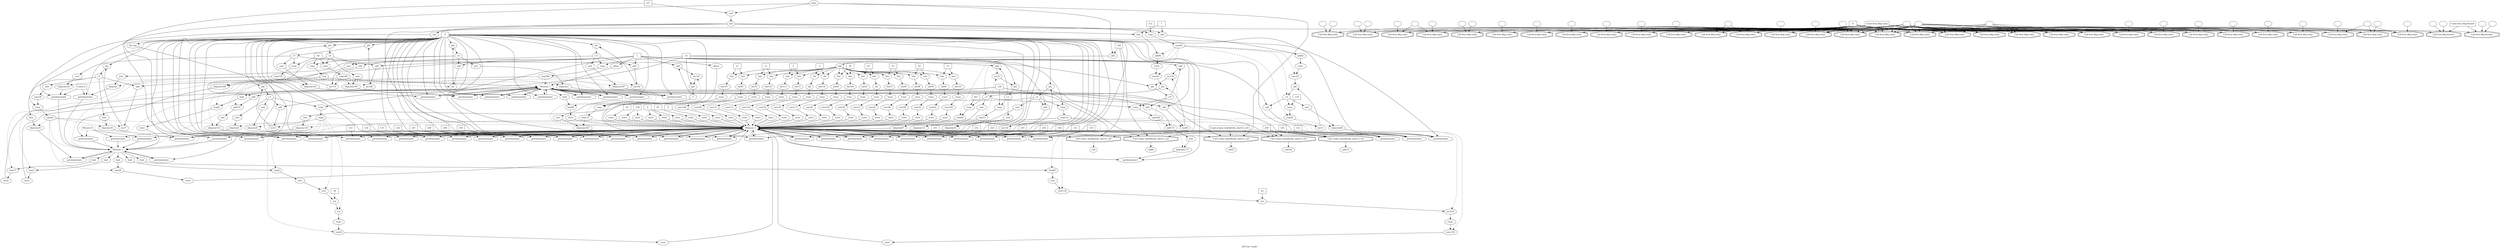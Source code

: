 digraph "DFG for 'Grafo'  "{
label="DFG for 'Grafo' ";
node_0[shape=ellipse,style=dashed,label="Memory 1"]
node_54[shape=octagon,style=solid,label="getelementptr"]
"node_0"->"node_54"
node_101[shape=octagon,style=solid,label="getelementptr"]
"node_0"->"node_101"
node_104[shape=doubleoctagon,style=solid,label="Call crypto_hashblocks_sha512_ref"]
"node_0"->"node_104"
node_106[shape=octagon,style=solid,label="getelementptr"]
"node_0"->"node_106"
node_108[shape=doubleoctagon,style=solid,label="Call crypto_hashblocks_sha512_ref"]
"node_0"->"node_108"
node_379[shape=octagon,style=solid,label="getelementptr"]
"node_0"->"node_379"
node_381[shape=octagon,style=solid,label="load"]
"node_0"->"node_381"
node_240[shape=octagon,style=solid,label="getelementptr"]
"node_0"->"node_240"
node_243[shape=doubleoctagon,style=solid,label="Call crypto_hashblocks_sha512_ref"]
"node_0"->"node_243"
node_326[shape=octagon,style=solid,label="getelementptr"]
"node_0"->"node_326"
node_329[shape=doubleoctagon,style=solid,label="Call crypto_hashblocks_sha512_ref"]
"node_0"->"node_329"
node_404[shape=octagon,style=solid,label="getelementptr"]
"node_0"->"node_404"
node_430[shape=octagon,style=solid,label="getelementptr"]
"node_0"->"node_430"
node_433[shape=doubleoctagon,style=solid,label="Call crypto_hashblocks_sha512_ref"]
"node_0"->"node_433"
node_443[shape=octagon,style=solid,label="getelementptr"]
"node_0"->"node_443"
node_445[shape=octagon,style=solid,label="load"]
"node_0"->"node_445"
node_109[shape=octagon,style=solid,label="getelementptr"]
node_47[shape=ellipse,style=dashed,label="Memory 3"]
"node_109"->"node_47"
node_88[shape=octagon,style=solid,label="phi"]
node_87[shape=ellipse,style=solid,label="i.2"]
"node_88"->"node_87"
node_89[shape=ellipse,style=solid,label="inc21"]
"node_89"->"node_88"
node_90[shape=octagon,style=solid,label="add"]
"node_90"->"node_89"
node_4[shape=octagon,style=solid,label="alloca"]
node_3[shape=ellipse,style=dashed,label="Memory 2"]
"node_4"->"node_3"
node_5[shape=doubleoctagon,style=solid,label="Call llvm.dbg.value"]
node_6[shape=ellipse,style=solid,label=""]
"node_6"->"node_5"
node_7[shape=box,style=solid,label="0"]
"node_7"->"node_5"
node_11[shape=doubleoctagon,style=solid,label="Call llvm.dbg.value"]
"node_7"->"node_11"
node_14[shape=doubleoctagon,style=solid,label="Call llvm.dbg.value"]
"node_7"->"node_14"
node_17[shape=doubleoctagon,style=solid,label="Call llvm.dbg.value"]
"node_7"->"node_17"
node_31[shape=doubleoctagon,style=solid,label="Call llvm.dbg.value"]
"node_7"->"node_31"
node_34[shape=doubleoctagon,style=solid,label="Call llvm.dbg.value"]
"node_7"->"node_34"
node_56[shape=doubleoctagon,style=solid,label="Call llvm.dbg.value"]
"node_7"->"node_56"
node_58[shape=doubleoctagon,style=solid,label="Call llvm.dbg.value"]
"node_7"->"node_58"
node_83[shape=doubleoctagon,style=solid,label="Call llvm.dbg.value"]
"node_7"->"node_83"
node_85[shape=doubleoctagon,style=solid,label="Call llvm.dbg.value"]
"node_7"->"node_85"
node_99[shape=doubleoctagon,style=solid,label="Call llvm.dbg.value"]
"node_7"->"node_99"
node_110[shape=doubleoctagon,style=solid,label="Call llvm.dbg.value"]
"node_7"->"node_110"
node_115[shape=doubleoctagon,style=solid,label="Call llvm.dbg.value"]
"node_7"->"node_115"
node_118[shape=octagon,style=solid,label="sub"]
"node_7"->"node_118"
node_120[shape=doubleoctagon,style=solid,label="Call llvm.dbg.value"]
"node_7"->"node_120"
node_122[shape=doubleoctagon,style=solid,label="Call llvm.dbg.value"]
"node_7"->"node_122"
node_140[shape=doubleoctagon,style=solid,label="Call llvm.dbg.value"]
"node_7"->"node_140"
node_153[shape=doubleoctagon,style=solid,label="Call llvm.dbg.value"]
"node_7"->"node_153"
node_167[shape=doubleoctagon,style=solid,label="Call llvm.dbg.value"]
"node_7"->"node_167"
node_248[shape=doubleoctagon,style=solid,label="Call llvm.dbg.value"]
"node_7"->"node_248"
node_261[shape=doubleoctagon,style=solid,label="Call llvm.dbg.value"]
"node_7"->"node_261"
node_331[shape=doubleoctagon,style=solid,label="Call llvm.dbg.value"]
"node_7"->"node_331"
node_354[shape=doubleoctagon,style=solid,label="Call llvm.dbg.value"]
"node_7"->"node_354"
node_356[shape=doubleoctagon,style=solid,label="Call llvm.dbg.value"]
"node_7"->"node_356"
node_368[shape=doubleoctagon,style=solid,label="Call llvm.dbg.value"]
"node_7"->"node_368"
node_370[shape=doubleoctagon,style=solid,label="Call llvm.dbg.value"]
"node_7"->"node_370"
node_388[shape=doubleoctagon,style=solid,label="Call llvm.dbg.value"]
"node_7"->"node_388"
node_390[shape=doubleoctagon,style=solid,label="Call llvm.dbg.value"]
"node_7"->"node_390"
node_406[shape=doubleoctagon,style=solid,label="Call llvm.dbg.value"]
"node_7"->"node_406"
node_408[shape=doubleoctagon,style=solid,label="Call llvm.dbg.value"]
"node_7"->"node_408"
node_422[shape=doubleoctagon,style=solid,label="Call llvm.dbg.value"]
"node_7"->"node_422"
node_434[shape=doubleoctagon,style=solid,label="Call llvm.dbg.value"]
"node_7"->"node_434"
node_450[shape=doubleoctagon,style=solid,label="Call llvm.dbg.value"]
"node_7"->"node_450"
node_8[shape=ellipse,style=solid,label=""]
"node_8"->"node_5"
node_9[shape=ellipse,style=solid,label=""]
"node_9"->"node_5"
"node_9"->"node_11"
"node_9"->"node_14"
"node_9"->"node_17"
node_20[shape=doubleoctagon,style=solid,label="Call llvm.dbg.declare"]
"node_9"->"node_20"
node_24[shape=doubleoctagon,style=solid,label="Call llvm.dbg.declare"]
"node_9"->"node_24"
"node_9"->"node_31"
"node_9"->"node_34"
"node_9"->"node_56"
"node_9"->"node_58"
"node_9"->"node_83"
"node_9"->"node_85"
"node_9"->"node_99"
"node_9"->"node_110"
"node_9"->"node_115"
"node_9"->"node_120"
"node_9"->"node_122"
"node_9"->"node_140"
"node_9"->"node_153"
"node_9"->"node_167"
"node_9"->"node_248"
"node_9"->"node_261"
"node_9"->"node_331"
"node_9"->"node_354"
"node_9"->"node_356"
"node_9"->"node_368"
"node_9"->"node_370"
"node_9"->"node_388"
"node_9"->"node_390"
"node_9"->"node_406"
"node_9"->"node_408"
"node_9"->"node_422"
"node_9"->"node_434"
"node_9"->"node_450"
node_10[shape=box,style=solid,label="Const:llvm.dbg.value"]
"node_10"->"node_5"
"node_10"->"node_11"
"node_10"->"node_14"
"node_10"->"node_17"
"node_10"->"node_31"
"node_10"->"node_34"
"node_10"->"node_56"
"node_10"->"node_58"
"node_10"->"node_83"
"node_10"->"node_85"
"node_10"->"node_99"
"node_10"->"node_110"
"node_10"->"node_115"
"node_10"->"node_120"
"node_10"->"node_122"
"node_10"->"node_140"
"node_10"->"node_153"
"node_10"->"node_167"
"node_10"->"node_248"
"node_10"->"node_261"
"node_10"->"node_331"
"node_10"->"node_354"
"node_10"->"node_356"
"node_10"->"node_368"
"node_10"->"node_370"
"node_10"->"node_388"
"node_10"->"node_390"
"node_10"->"node_406"
"node_10"->"node_408"
"node_10"->"node_422"
"node_10"->"node_434"
"node_10"->"node_450"
node_12[shape=ellipse,style=solid,label=""]
"node_12"->"node_11"
node_13[shape=ellipse,style=solid,label=""]
"node_13"->"node_11"
"node_13"->"node_110"
"node_13"->"node_120"
node_15[shape=ellipse,style=solid,label=""]
"node_15"->"node_14"
node_16[shape=ellipse,style=solid,label=""]
"node_16"->"node_14"
"node_16"->"node_115"
node_18[shape=ellipse,style=solid,label=""]
"node_18"->"node_17"
node_19[shape=ellipse,style=solid,label=""]
"node_19"->"node_17"
node_21[shape=ellipse,style=solid,label=""]
"node_21"->"node_20"
node_22[shape=ellipse,style=solid,label=""]
"node_22"->"node_20"
node_23[shape=box,style=solid,label="Const:llvm.dbg.declare"]
"node_23"->"node_20"
"node_23"->"node_24"
node_25[shape=ellipse,style=solid,label=""]
"node_25"->"node_24"
node_26[shape=ellipse,style=solid,label=""]
"node_26"->"node_24"
node_27[shape=ellipse,style=solid,label="add"]
node_202[shape=octagon,style=solid,label="lshr"]
"node_27"->"node_202"
node_170[shape=octagon,style=solid,label="lshr"]
"node_27"->"node_170"
node_178[shape=octagon,style=solid,label="lshr"]
"node_27"->"node_178"
node_186[shape=octagon,style=solid,label="lshr"]
"node_27"->"node_186"
node_194[shape=octagon,style=solid,label="lshr"]
"node_27"->"node_194"
node_210[shape=octagon,style=solid,label="lshr"]
"node_27"->"node_210"
node_218[shape=octagon,style=solid,label="lshr"]
"node_27"->"node_218"
node_226[shape=octagon,style=solid,label="lshr"]
"node_27"->"node_226"
node_234[shape=octagon,style=solid,label="shl"]
"node_27"->"node_234"
node_264[shape=octagon,style=solid,label="lshr"]
"node_27"->"node_264"
node_271[shape=octagon,style=solid,label="lshr"]
"node_27"->"node_271"
node_278[shape=octagon,style=solid,label="lshr"]
"node_27"->"node_278"
node_285[shape=octagon,style=solid,label="lshr"]
"node_27"->"node_285"
node_292[shape=octagon,style=solid,label="lshr"]
"node_27"->"node_292"
node_299[shape=octagon,style=solid,label="lshr"]
"node_27"->"node_299"
node_306[shape=octagon,style=solid,label="lshr"]
"node_27"->"node_306"
node_313[shape=octagon,style=solid,label="lshr"]
"node_27"->"node_313"
node_320[shape=octagon,style=solid,label="shl"]
"node_27"->"node_320"
node_28[shape=octagon,style=solid,label="add"]
"node_28"->"node_27"
node_29[shape=box,style=solid,label="128"]
"node_29"->"node_28"
"node_29"->"node_104"
"node_29"->"node_243"
node_30[shape=ellipse,style=solid,label="inlen"]
"node_30"->"node_109"
"node_30"->"node_28"
"node_30"->"node_108"
node_113[shape=octagon,style=solid,label="and"]
"node_30"->"node_113"
node_32[shape=ellipse,style=solid,label=""]
"node_32"->"node_31"
node_33[shape=ellipse,style=solid,label=""]
"node_33"->"node_31"
node_35[shape=ellipse,style=solid,label=""]
"node_35"->"node_34"
"node_35"->"node_58"
"node_35"->"node_122"
"node_35"->"node_331"
"node_35"->"node_370"
"node_35"->"node_390"
"node_35"->"node_434"
node_36[shape=ellipse,style=solid,label=""]
"node_36"->"node_34"
"node_36"->"node_56"
"node_36"->"node_58"
"node_36"->"node_83"
"node_36"->"node_85"
"node_36"->"node_99"
"node_36"->"node_122"
"node_36"->"node_140"
"node_36"->"node_153"
"node_36"->"node_167"
"node_36"->"node_248"
"node_36"->"node_261"
"node_36"->"node_331"
"node_36"->"node_354"
"node_36"->"node_356"
"node_36"->"node_368"
"node_36"->"node_370"
"node_36"->"node_388"
"node_36"->"node_390"
"node_36"->"node_406"
"node_36"->"node_408"
"node_36"->"node_422"
"node_36"->"node_434"
"node_36"->"node_450"
node_37[shape=ellipse,style=solid,label="i.0"]
node_41[shape=octagon,style=solid,label="add"]
"node_37"->"node_41"
node_43[shape=octagon,style=solid,label="icmp"]
"node_37"->"node_43"
node_46[shape=octagon,style=solid,label="sext"]
"node_37"->"node_46"
node_53[shape=octagon,style=solid,label="sext"]
"node_37"->"node_53"
node_38[shape=octagon,style=solid,label="phi"]
"node_38"->"node_37"
node_39[shape=box,style=solid,label="0"]
"node_39"->"node_38"
node_48[shape=octagon,style=solid,label="getelementptr"]
"node_39"->"node_48"
"node_39"->"node_54"
node_60[shape=octagon,style=solid,label="phi"]
"node_39"->"node_60"
node_81[shape=octagon,style=solid,label="getelementptr"]
"node_39"->"node_81"
node_190[shape=octagon,style=solid,label="getelementptr"]
"node_39"->"node_190"
node_96[shape=octagon,style=solid,label="getelementptr"]
"node_39"->"node_96"
"node_39"->"node_101"
node_102[shape=octagon,style=solid,label="getelementptr"]
"node_39"->"node_102"
"node_39"->"node_106"
node_124[shape=octagon,style=solid,label="phi"]
"node_39"->"node_124"
node_138[shape=octagon,style=solid,label="getelementptr"]
"node_39"->"node_138"
node_142[shape=octagon,style=solid,label="getelementptr"]
"node_39"->"node_142"
node_164[shape=octagon,style=solid,label="getelementptr"]
"node_39"->"node_164"
node_174[shape=octagon,style=solid,label="getelementptr"]
"node_39"->"node_174"
node_182[shape=octagon,style=solid,label="getelementptr"]
"node_39"->"node_182"
node_198[shape=octagon,style=solid,label="getelementptr"]
"node_39"->"node_198"
"node_39"->"node_379"
node_206[shape=octagon,style=solid,label="getelementptr"]
"node_39"->"node_206"
node_214[shape=octagon,style=solid,label="getelementptr"]
"node_39"->"node_214"
node_222[shape=octagon,style=solid,label="getelementptr"]
"node_39"->"node_222"
node_230[shape=octagon,style=solid,label="getelementptr"]
"node_39"->"node_230"
node_238[shape=octagon,style=solid,label="getelementptr"]
"node_39"->"node_238"
"node_39"->"node_240"
node_241[shape=octagon,style=solid,label="getelementptr"]
"node_39"->"node_241"
node_259[shape=octagon,style=solid,label="getelementptr"]
"node_39"->"node_259"
node_267[shape=octagon,style=solid,label="getelementptr"]
"node_39"->"node_267"
node_274[shape=octagon,style=solid,label="getelementptr"]
"node_39"->"node_274"
node_281[shape=octagon,style=solid,label="getelementptr"]
"node_39"->"node_281"
node_288[shape=octagon,style=solid,label="getelementptr"]
"node_39"->"node_288"
node_295[shape=octagon,style=solid,label="getelementptr"]
"node_39"->"node_295"
node_302[shape=octagon,style=solid,label="getelementptr"]
"node_39"->"node_302"
node_309[shape=octagon,style=solid,label="getelementptr"]
"node_39"->"node_309"
node_316[shape=octagon,style=solid,label="getelementptr"]
"node_39"->"node_316"
node_323[shape=octagon,style=solid,label="getelementptr"]
"node_39"->"node_323"
"node_39"->"node_326"
node_327[shape=octagon,style=solid,label="getelementptr"]
"node_39"->"node_327"
node_333[shape=octagon,style=solid,label="phi"]
"node_39"->"node_333"
node_352[shape=octagon,style=solid,label="getelementptr"]
"node_39"->"node_352"
node_365[shape=octagon,style=solid,label="getelementptr"]
"node_39"->"node_365"
node_372[shape=octagon,style=solid,label="phi"]
"node_39"->"node_372"
node_386[shape=octagon,style=solid,label="getelementptr"]
"node_39"->"node_386"
node_392[shape=octagon,style=solid,label="phi"]
"node_39"->"node_392"
node_399[shape=octagon,style=solid,label="getelementptr"]
"node_39"->"node_399"
"node_39"->"node_404"
node_420[shape=octagon,style=solid,label="getelementptr"]
"node_39"->"node_420"
node_424[shape=octagon,style=solid,label="getelementptr"]
"node_39"->"node_424"
node_427[shape=octagon,style=solid,label="getelementptr"]
"node_39"->"node_427"
"node_39"->"node_430"
node_431[shape=octagon,style=solid,label="getelementptr"]
"node_39"->"node_431"
node_436[shape=octagon,style=solid,label="phi"]
"node_39"->"node_436"
"node_39"->"node_443"
node_40[shape=ellipse,style=solid,label="inc"]
"node_40"->"node_38"
"node_41"->"node_40"
node_42[shape=ellipse,style=solid,label="cmp"]
"node_42"->"node_0" [style=dashed]
"node_42"->"node_40" [style=dashed]
node_45[shape=ellipse,style=solid,label="idxprom"]
"node_42"->"node_45" [style=dashed]
"node_42"->"node_47" [style=dashed]
node_50[shape=ellipse,style=solid,label="tmp3"]
"node_42"->"node_50" [style=dashed]
node_52[shape=ellipse,style=solid,label="idxprom1"]
"node_42"->"node_52" [style=dashed]
"node_43"->"node_42"
node_44[shape=box,style=solid,label="64"]
"node_44"->"node_43"
node_411[shape=octagon,style=solid,label="phi"]
"node_44"->"node_411"
node_376[shape=octagon,style=solid,label="icmp"]
"node_44"->"node_376"
node_396[shape=octagon,style=solid,label="icmp"]
"node_44"->"node_396"
"node_45"->"node_48"
"node_46"->"node_45"
node_51[shape=octagon,style=solid,label="load"]
"node_47"->"node_51"
node_71[shape=octagon,style=solid,label="load"]
"node_47"->"node_71"
node_119[shape=octagon,style=solid,label="getelementptr"]
"node_47"->"node_119"
node_133[shape=octagon,style=solid,label="getelementptr"]
"node_47"->"node_133"
node_135[shape=octagon,style=solid,label="load"]
"node_47"->"node_135"
node_342[shape=octagon,style=solid,label="load"]
"node_47"->"node_342"
node_401[shape=octagon,style=solid,label="load"]
"node_47"->"node_401"
"node_48"->"node_47"
node_49[shape=box,style=solid,label="Const:iv"]
"node_49"->"node_48"
"node_49"->"node_399"
node_55[shape=octagon,style=solid,label="store"]
"node_50"->"node_55"
"node_51"->"node_50"
"node_52"->"node_54"
"node_53"->"node_52"
"node_54"->"node_0"
"node_55"->"node_0"
node_57[shape=ellipse,style=solid,label=""]
"node_57"->"node_56"
node_59[shape=ellipse,style=solid,label="i.1"]
node_62[shape=octagon,style=solid,label="add"]
"node_59"->"node_62"
node_64[shape=octagon,style=solid,label="icmp"]
"node_59"->"node_64"
node_67[shape=octagon,style=solid,label="sext"]
"node_59"->"node_67"
node_80[shape=octagon,style=solid,label="sext"]
"node_59"->"node_80"
"node_60"->"node_59"
node_61[shape=ellipse,style=solid,label="inc12"]
"node_61"->"node_60"
"node_62"->"node_61"
node_63[shape=ellipse,style=solid,label="cmp4"]
"node_63"->"node_47" [style=dashed]
"node_63"->"node_61" [style=dashed]
node_66[shape=ellipse,style=solid,label="idxprom6"]
"node_63"->"node_66" [style=dashed]
node_70[shape=ellipse,style=solid,label="tmp9"]
"node_63"->"node_70" [style=dashed]
node_72[shape=ellipse,style=solid,label="conv"]
"node_63"->"node_72" [style=dashed]
node_74[shape=ellipse,style=solid,label="xor"]
"node_63"->"node_74" [style=dashed]
node_77[shape=ellipse,style=solid,label="conv8"]
"node_63"->"node_77" [style=dashed]
node_79[shape=ellipse,style=solid,label="idxprom9"]
"node_63"->"node_79" [style=dashed]
"node_63"->"node_3" [style=dashed]
"node_64"->"node_63"
node_65[shape=box,style=solid,label="32"]
"node_65"->"node_88"
"node_65"->"node_64"
node_337[shape=octagon,style=solid,label="icmp"]
"node_65"->"node_337"
node_358[shape=octagon,style=solid,label="phi"]
"node_65"->"node_358"
node_440[shape=octagon,style=solid,label="icmp"]
"node_65"->"node_440"
node_68[shape=octagon,style=solid,label="getelementptr"]
"node_66"->"node_68"
"node_67"->"node_66"
"node_68"->"node_47"
node_69[shape=ellipse,style=dashed,label="Memory 0"]
"node_69"->"node_68"
node_340[shape=octagon,style=solid,label="getelementptr"]
"node_69"->"node_340"
node_448[shape=octagon,style=solid,label="getelementptr"]
"node_69"->"node_448"
node_73[shape=octagon,style=solid,label="zext"]
"node_70"->"node_73"
"node_71"->"node_70"
node_75[shape=octagon,style=solid,label="xor"]
"node_72"->"node_75"
"node_73"->"node_72"
node_78[shape=octagon,style=solid,label="trunc"]
"node_74"->"node_78"
"node_75"->"node_74"
node_76[shape=box,style=solid,label="54"]
"node_76"->"node_75"
node_82[shape=octagon,style=solid,label="store"]
"node_77"->"node_82"
"node_78"->"node_77"
"node_79"->"node_81"
"node_80"->"node_79"
"node_81"->"node_3"
"node_82"->"node_3"
node_84[shape=ellipse,style=solid,label=""]
"node_84"->"node_83"
node_86[shape=ellipse,style=solid,label=""]
"node_86"->"node_85"
"node_86"->"node_356"
"node_87"->"node_90"
node_92[shape=octagon,style=solid,label="icmp"]
"node_87"->"node_92"
node_95[shape=octagon,style=solid,label="sext"]
"node_87"->"node_95"
node_91[shape=ellipse,style=solid,label="cmp15"]
"node_91"->"node_89" [style=dashed]
node_94[shape=ellipse,style=solid,label="idxprom18"]
"node_91"->"node_94" [style=dashed]
"node_91"->"node_3" [style=dashed]
"node_92"->"node_91"
node_93[shape=box,style=solid,label="128"]
"node_93"->"node_92"
node_415[shape=octagon,style=solid,label="icmp"]
"node_93"->"node_415"
node_417[shape=octagon,style=solid,label="add"]
"node_93"->"node_417"
node_362[shape=octagon,style=solid,label="icmp"]
"node_93"->"node_362"
node_383[shape=octagon,style=solid,label="add"]
"node_93"->"node_383"
"node_94"->"node_96"
node_1[shape=octagon,style=solid,label="alloca"]
"node_1"->"node_0"
node_2[shape=box,style=solid,label="1"]
"node_2"->"node_90"
"node_2"->"node_4"
"node_2"->"node_41"
"node_2"->"node_62"
"node_2"->"node_1"
node_126[shape=octagon,style=solid,label="add"]
"node_2"->"node_126"
node_158[shape=octagon,style=solid,label="add"]
"node_2"->"node_158"
node_413[shape=octagon,style=solid,label="add"]
"node_2"->"node_413"
node_374[shape=octagon,style=solid,label="add"]
"node_2"->"node_374"
node_253[shape=octagon,style=solid,label="add"]
"node_2"->"node_253"
node_335[shape=octagon,style=solid,label="add"]
"node_2"->"node_335"
node_360[shape=octagon,style=solid,label="add"]
"node_2"->"node_360"
node_394[shape=octagon,style=solid,label="add"]
"node_2"->"node_394"
node_438[shape=octagon,style=solid,label="add"]
"node_2"->"node_438"
"node_3"->"node_109"
"node_3"->"node_81"
"node_3"->"node_190"
"node_3"->"node_96"
"node_3"->"node_102"
"node_3"->"node_104"
"node_3"->"node_108"
"node_3"->"node_138"
"node_3"->"node_142"
"node_3"->"node_164"
"node_3"->"node_174"
"node_3"->"node_182"
"node_3"->"node_198"
"node_3"->"node_206"
"node_3"->"node_214"
"node_3"->"node_222"
"node_3"->"node_230"
"node_3"->"node_238"
"node_3"->"node_241"
"node_3"->"node_243"
"node_3"->"node_259"
"node_3"->"node_267"
"node_3"->"node_274"
"node_3"->"node_281"
"node_3"->"node_288"
"node_3"->"node_295"
"node_3"->"node_302"
"node_3"->"node_309"
"node_3"->"node_316"
"node_3"->"node_323"
"node_3"->"node_327"
"node_3"->"node_329"
"node_3"->"node_352"
"node_3"->"node_365"
"node_3"->"node_386"
"node_3"->"node_420"
"node_3"->"node_424"
"node_3"->"node_427"
"node_3"->"node_431"
"node_3"->"node_433"
node_189[shape=octagon,style=solid,label="trunc"]
node_188[shape=ellipse,style=solid,label="conv59"]
"node_189"->"node_188"
"node_190"->"node_3"
node_191[shape=box,style=solid,label="121"]
"node_191"->"node_190"
node_192[shape=octagon,style=solid,label="store"]
"node_192"->"node_3"
node_193[shape=ellipse,style=solid,label="shr61"]
node_197[shape=octagon,style=solid,label="trunc"]
"node_193"->"node_197"
"node_95"->"node_94"
"node_96"->"node_3"
node_97[shape=octagon,style=solid,label="store"]
"node_97"->"node_3"
node_98[shape=box,style=solid,label="54"]
"node_98"->"node_97"
node_100[shape=ellipse,style=solid,label=""]
"node_100"->"node_99"
"node_101"->"node_0"
"node_102"->"node_3"
node_103[shape=ellipse,style=solid,label="call"]
"node_104"->"node_103"
node_105[shape=box,style=solid,label="Const:crypto_hashblocks_sha512_ref"]
"node_105"->"node_104"
"node_105"->"node_108"
"node_105"->"node_243"
"node_105"->"node_329"
"node_105"->"node_433"
"node_106"->"node_0"
node_107[shape=ellipse,style=solid,label="call25"]
"node_108"->"node_107"
node_201[shape=ellipse,style=solid,label="shr64"]
node_205[shape=octagon,style=solid,label="trunc"]
"node_201"->"node_205"
"node_202"->"node_201"
node_203[shape=box,style=solid,label="29"]
"node_203"->"node_202"
"node_203"->"node_292"
node_204[shape=ellipse,style=solid,label="conv65"]
node_208[shape=octagon,style=solid,label="store"]
"node_204"->"node_208"
"node_205"->"node_204"
node_111[shape=ellipse,style=solid,label=""]
"node_111"->"node_110"
node_112[shape=ellipse,style=solid,label="and"]
"node_112"->"node_118"
node_130[shape=octagon,style=solid,label="icmp"]
"node_112"->"node_130"
"node_112"->"node_142"
node_146[shape=octagon,style=solid,label="icmp"]
"node_112"->"node_146"
node_149[shape=octagon,style=solid,label="add"]
"node_112"->"node_149"
node_245[shape=octagon,style=solid,label="add"]
"node_112"->"node_245"
"node_113"->"node_112"
node_114[shape=box,style=solid,label="127"]
"node_114"->"node_113"
"node_114"->"node_238"
node_116[shape=ellipse,style=solid,label=""]
"node_116"->"node_115"
node_117[shape=ellipse,style=solid,label="idx.neg"]
"node_117"->"node_119"
"node_118"->"node_117"
"node_119"->"node_47"
node_121[shape=ellipse,style=solid,label=""]
"node_121"->"node_120"
node_123[shape=ellipse,style=solid,label="i.3"]
"node_123"->"node_126"
node_128[shape=octagon,style=solid,label="sext"]
"node_123"->"node_128"
node_132[shape=octagon,style=solid,label="sext"]
"node_123"->"node_132"
node_137[shape=octagon,style=solid,label="sext"]
"node_123"->"node_137"
"node_124"->"node_123"
node_125[shape=ellipse,style=solid,label="inc37"]
"node_125"->"node_124"
"node_126"->"node_125"
node_127[shape=ellipse,style=solid,label="conv28"]
"node_127"->"node_130"
"node_128"->"node_127"
node_129[shape=ellipse,style=solid,label="cmp29"]
"node_129"->"node_47" [style=dashed]
"node_129"->"node_3" [style=dashed]
"node_129"->"node_125" [style=dashed]
node_131[shape=ellipse,style=solid,label="idxprom32"]
"node_129"->"node_131" [style=dashed]
node_134[shape=ellipse,style=solid,label="tmp26"]
"node_129"->"node_134" [style=dashed]
node_136[shape=ellipse,style=solid,label="idxprom34"]
"node_129"->"node_136" [style=dashed]
"node_130"->"node_129"
"node_131"->"node_133"
"node_132"->"node_131"
"node_133"->"node_47"
node_139[shape=octagon,style=solid,label="store"]
"node_134"->"node_139"
"node_135"->"node_134"
"node_136"->"node_138"
"node_137"->"node_136"
"node_138"->"node_3"
"node_139"->"node_3"
node_141[shape=ellipse,style=solid,label=""]
"node_141"->"node_140"
"node_142"->"node_3"
node_143[shape=octagon,style=solid,label="store"]
"node_143"->"node_3"
node_144[shape=box,style=solid,label="-128"]
"node_144"->"node_143"
node_426[shape=octagon,style=solid,label="store"]
"node_144"->"node_426"
node_145[shape=ellipse,style=solid,label="cmp40"]
node_148[shape=ellipse,style=solid,label="add42"]
"node_145"->"node_148" [style=dashed]
node_151[shape=ellipse,style=solid,label="conv43"]
"node_145"->"node_151" [style=dashed]
node_155[shape=ellipse,style=solid,label="i.4"]
"node_145"->"node_155" [style=dashed]
node_159[shape=ellipse,style=solid,label="cmp45"]
"node_145"->"node_159" [style=dashed]
node_244[shape=ellipse,style=solid,label="add81"]
"node_145"->"node_244" [style=dashed]
node_246[shape=ellipse,style=solid,label="conv82"]
"node_145"->"node_246" [style=dashed]
node_250[shape=ellipse,style=solid,label="i.5"]
"node_145"->"node_250" [style=dashed]
node_254[shape=ellipse,style=solid,label="cmp84"]
"node_145"->"node_254" [style=dashed]
"node_146"->"node_145"
node_147[shape=box,style=solid,label="112"]
"node_147"->"node_146"
node_152[shape=octagon,style=solid,label="trunc"]
"node_148"->"node_152"
"node_149"->"node_148"
node_150[shape=box,style=solid,label="1"]
"node_150"->"node_149"
"node_150"->"node_245"
node_156[shape=octagon,style=solid,label="phi"]
"node_151"->"node_156"
"node_152"->"node_151"
node_154[shape=ellipse,style=solid,label=""]
"node_154"->"node_153"
"node_155"->"node_158"
node_160[shape=octagon,style=solid,label="icmp"]
"node_155"->"node_160"
node_163[shape=octagon,style=solid,label="sext"]
"node_155"->"node_163"
"node_156"->"node_155"
node_157[shape=ellipse,style=solid,label="inc51"]
"node_157"->"node_156"
"node_158"->"node_157"
"node_159"->"node_3" [style=dashed]
"node_159"->"node_157" [style=dashed]
node_162[shape=ellipse,style=solid,label="idxprom48"]
"node_159"->"node_162" [style=dashed]
"node_160"->"node_159"
node_161[shape=box,style=solid,label="119"]
"node_161"->"node_160"
"node_162"->"node_164"
"node_163"->"node_162"
"node_164"->"node_3"
node_165[shape=octagon,style=solid,label="store"]
"node_165"->"node_3"
node_166[shape=box,style=solid,label="0"]
"node_166"->"node_165"
node_260[shape=octagon,style=solid,label="store"]
"node_166"->"node_260"
node_421[shape=octagon,style=solid,label="store"]
"node_166"->"node_421"
node_168[shape=ellipse,style=solid,label=""]
"node_168"->"node_167"
node_169[shape=ellipse,style=solid,label="shr"]
node_173[shape=octagon,style=solid,label="trunc"]
"node_169"->"node_173"
"node_170"->"node_169"
node_171[shape=box,style=solid,label="61"]
"node_171"->"node_170"
"node_171"->"node_264"
node_172[shape=ellipse,style=solid,label="conv53"]
node_176[shape=octagon,style=solid,label="store"]
"node_172"->"node_176"
"node_173"->"node_172"
"node_174"->"node_3"
node_175[shape=box,style=solid,label="119"]
"node_175"->"node_174"
"node_176"->"node_3"
node_177[shape=ellipse,style=solid,label="shr55"]
node_181[shape=octagon,style=solid,label="trunc"]
"node_177"->"node_181"
"node_178"->"node_177"
node_179[shape=box,style=solid,label="53"]
"node_179"->"node_178"
"node_179"->"node_271"
node_180[shape=ellipse,style=solid,label="conv56"]
node_184[shape=octagon,style=solid,label="store"]
"node_180"->"node_184"
"node_181"->"node_180"
"node_182"->"node_3"
node_183[shape=box,style=solid,label="120"]
"node_183"->"node_182"
"node_184"->"node_3"
node_185[shape=ellipse,style=solid,label="shr58"]
"node_185"->"node_189"
"node_186"->"node_185"
node_187[shape=box,style=solid,label="45"]
"node_187"->"node_186"
"node_187"->"node_278"
"node_188"->"node_192"
node_410[shape=ellipse,style=solid,label="i.10"]
"node_410"->"node_413"
"node_410"->"node_415"
"node_410"->"node_417"
"node_411"->"node_410"
node_412[shape=ellipse,style=solid,label="inc176"]
"node_412"->"node_411"
"node_413"->"node_412"
node_414[shape=ellipse,style=solid,label="cmp169"]
"node_414"->"node_3" [style=dashed]
"node_414"->"node_412" [style=dashed]
node_416[shape=ellipse,style=solid,label="add172"]
"node_414"->"node_416" [style=dashed]
node_418[shape=ellipse,style=solid,label="idxprom173"]
"node_414"->"node_418" [style=dashed]
"node_415"->"node_414"
node_419[shape=octagon,style=solid,label="sext"]
"node_416"->"node_419"
"node_417"->"node_416"
"node_418"->"node_420"
"node_194"->"node_193"
node_195[shape=box,style=solid,label="37"]
"node_195"->"node_194"
"node_195"->"node_285"
node_196[shape=ellipse,style=solid,label="conv62"]
node_200[shape=octagon,style=solid,label="store"]
"node_196"->"node_200"
"node_197"->"node_196"
"node_198"->"node_3"
node_199[shape=box,style=solid,label="122"]
"node_199"->"node_198"
"node_200"->"node_3"
node_373[shape=ellipse,style=solid,label="inc155"]
"node_373"->"node_372"
"node_374"->"node_373"
node_375[shape=ellipse,style=solid,label="cmp146"]
"node_375"->"node_0" [style=dashed]
"node_375"->"node_3" [style=dashed]
"node_375"->"node_373" [style=dashed]
node_377[shape=ellipse,style=solid,label="idxprom149"]
"node_375"->"node_377" [style=dashed]
node_380[shape=ellipse,style=solid,label="tmp68"]
"node_375"->"node_380" [style=dashed]
node_382[shape=ellipse,style=solid,label="add151"]
"node_375"->"node_382" [style=dashed]
node_384[shape=ellipse,style=solid,label="idxprom152"]
"node_375"->"node_384" [style=dashed]
"node_376"->"node_375"
"node_377"->"node_379"
node_378[shape=octagon,style=solid,label="sext"]
"node_378"->"node_377"
"node_379"->"node_0"
node_387[shape=octagon,style=solid,label="store"]
"node_380"->"node_387"
"node_381"->"node_380"
"node_206"->"node_3"
node_207[shape=box,style=solid,label="123"]
"node_207"->"node_206"
"node_208"->"node_3"
node_209[shape=ellipse,style=solid,label="shr67"]
node_213[shape=octagon,style=solid,label="trunc"]
"node_209"->"node_213"
"node_210"->"node_209"
node_211[shape=box,style=solid,label="21"]
"node_211"->"node_210"
"node_211"->"node_299"
node_212[shape=ellipse,style=solid,label="conv68"]
node_216[shape=octagon,style=solid,label="store"]
"node_212"->"node_216"
"node_213"->"node_212"
"node_214"->"node_3"
node_215[shape=box,style=solid,label="124"]
"node_215"->"node_214"
"node_216"->"node_3"
node_217[shape=ellipse,style=solid,label="shr70"]
node_221[shape=octagon,style=solid,label="trunc"]
"node_217"->"node_221"
"node_218"->"node_217"
node_219[shape=box,style=solid,label="13"]
"node_219"->"node_218"
"node_219"->"node_306"
node_220[shape=ellipse,style=solid,label="conv71"]
node_224[shape=octagon,style=solid,label="store"]
"node_220"->"node_224"
"node_221"->"node_220"
"node_222"->"node_3"
node_223[shape=box,style=solid,label="125"]
"node_223"->"node_222"
"node_224"->"node_3"
node_225[shape=ellipse,style=solid,label="shr73"]
node_229[shape=octagon,style=solid,label="trunc"]
"node_225"->"node_229"
"node_226"->"node_225"
node_227[shape=box,style=solid,label="5"]
"node_227"->"node_226"
"node_227"->"node_313"
node_228[shape=ellipse,style=solid,label="conv74"]
node_232[shape=octagon,style=solid,label="store"]
"node_228"->"node_232"
"node_229"->"node_228"
"node_230"->"node_3"
node_231[shape=box,style=solid,label="126"]
"node_231"->"node_230"
"node_232"->"node_3"
node_233[shape=ellipse,style=solid,label="shl"]
node_237[shape=octagon,style=solid,label="trunc"]
"node_233"->"node_237"
"node_234"->"node_233"
node_235[shape=box,style=solid,label="3"]
"node_235"->"node_234"
"node_235"->"node_320"
node_236[shape=ellipse,style=solid,label="conv76"]
node_239[shape=octagon,style=solid,label="store"]
"node_236"->"node_239"
"node_237"->"node_236"
"node_238"->"node_3"
"node_239"->"node_3"
"node_240"->"node_0"
"node_241"->"node_3"
node_242[shape=ellipse,style=solid,label="call80"]
"node_243"->"node_242"
node_247[shape=octagon,style=solid,label="trunc"]
"node_244"->"node_247"
"node_245"->"node_244"
node_251[shape=octagon,style=solid,label="phi"]
"node_246"->"node_251"
"node_247"->"node_246"
node_249[shape=ellipse,style=solid,label=""]
"node_249"->"node_248"
"node_250"->"node_253"
node_255[shape=octagon,style=solid,label="icmp"]
"node_250"->"node_255"
node_258[shape=octagon,style=solid,label="sext"]
"node_250"->"node_258"
"node_251"->"node_250"
node_252[shape=ellipse,style=solid,label="inc90"]
"node_252"->"node_251"
"node_253"->"node_252"
"node_254"->"node_3" [style=dashed]
"node_254"->"node_252" [style=dashed]
node_257[shape=ellipse,style=solid,label="idxprom87"]
"node_254"->"node_257" [style=dashed]
"node_255"->"node_254"
node_256[shape=box,style=solid,label="247"]
"node_256"->"node_255"
"node_257"->"node_259"
"node_258"->"node_257"
"node_259"->"node_3"
"node_260"->"node_3"
node_262[shape=ellipse,style=solid,label=""]
"node_262"->"node_261"
node_263[shape=ellipse,style=solid,label="shr92"]
node_266[shape=octagon,style=solid,label="trunc"]
"node_263"->"node_266"
"node_264"->"node_263"
node_265[shape=ellipse,style=solid,label="conv93"]
node_269[shape=octagon,style=solid,label="store"]
"node_265"->"node_269"
"node_266"->"node_265"
"node_267"->"node_3"
node_268[shape=box,style=solid,label="247"]
"node_268"->"node_267"
"node_269"->"node_3"
node_270[shape=ellipse,style=solid,label="shr95"]
node_273[shape=octagon,style=solid,label="trunc"]
"node_270"->"node_273"
"node_271"->"node_270"
node_272[shape=ellipse,style=solid,label="conv96"]
node_276[shape=octagon,style=solid,label="store"]
"node_272"->"node_276"
"node_273"->"node_272"
"node_274"->"node_3"
node_275[shape=box,style=solid,label="248"]
"node_275"->"node_274"
"node_276"->"node_3"
node_277[shape=ellipse,style=solid,label="shr98"]
node_280[shape=octagon,style=solid,label="trunc"]
"node_277"->"node_280"
"node_278"->"node_277"
node_279[shape=ellipse,style=solid,label="conv99"]
node_283[shape=octagon,style=solid,label="store"]
"node_279"->"node_283"
"node_280"->"node_279"
"node_281"->"node_3"
node_282[shape=box,style=solid,label="249"]
"node_282"->"node_281"
"node_283"->"node_3"
node_284[shape=ellipse,style=solid,label="shr101"]
node_287[shape=octagon,style=solid,label="trunc"]
"node_284"->"node_287"
"node_285"->"node_284"
node_286[shape=ellipse,style=solid,label="conv102"]
node_290[shape=octagon,style=solid,label="store"]
"node_286"->"node_290"
"node_287"->"node_286"
"node_288"->"node_3"
node_289[shape=box,style=solid,label="250"]
"node_289"->"node_288"
"node_290"->"node_3"
node_291[shape=ellipse,style=solid,label="shr104"]
node_294[shape=octagon,style=solid,label="trunc"]
"node_291"->"node_294"
"node_292"->"node_291"
node_293[shape=ellipse,style=solid,label="conv105"]
node_297[shape=octagon,style=solid,label="store"]
"node_293"->"node_297"
"node_294"->"node_293"
"node_295"->"node_3"
node_296[shape=box,style=solid,label="251"]
"node_296"->"node_295"
"node_297"->"node_3"
node_298[shape=ellipse,style=solid,label="shr107"]
node_301[shape=octagon,style=solid,label="trunc"]
"node_298"->"node_301"
"node_299"->"node_298"
node_300[shape=ellipse,style=solid,label="conv108"]
node_304[shape=octagon,style=solid,label="store"]
"node_300"->"node_304"
"node_301"->"node_300"
"node_302"->"node_3"
node_303[shape=box,style=solid,label="252"]
"node_303"->"node_302"
"node_304"->"node_3"
node_305[shape=ellipse,style=solid,label="shr110"]
node_308[shape=octagon,style=solid,label="trunc"]
"node_305"->"node_308"
"node_306"->"node_305"
node_307[shape=ellipse,style=solid,label="conv111"]
node_311[shape=octagon,style=solid,label="store"]
"node_307"->"node_311"
"node_308"->"node_307"
"node_309"->"node_3"
node_310[shape=box,style=solid,label="253"]
"node_310"->"node_309"
"node_311"->"node_3"
node_312[shape=ellipse,style=solid,label="shr113"]
node_315[shape=octagon,style=solid,label="trunc"]
"node_312"->"node_315"
"node_313"->"node_312"
node_314[shape=ellipse,style=solid,label="conv114"]
node_318[shape=octagon,style=solid,label="store"]
"node_314"->"node_318"
"node_315"->"node_314"
"node_316"->"node_3"
node_317[shape=box,style=solid,label="254"]
"node_317"->"node_316"
"node_317"->"node_427"
"node_318"->"node_3"
node_319[shape=ellipse,style=solid,label="shl116"]
node_322[shape=octagon,style=solid,label="trunc"]
"node_319"->"node_322"
"node_320"->"node_319"
node_321[shape=ellipse,style=solid,label="conv117"]
node_325[shape=octagon,style=solid,label="store"]
"node_321"->"node_325"
"node_322"->"node_321"
"node_323"->"node_3"
node_324[shape=box,style=solid,label="255"]
"node_324"->"node_323"
"node_325"->"node_3"
"node_326"->"node_0"
"node_327"->"node_3"
node_328[shape=ellipse,style=solid,label="call121"]
"node_329"->"node_328"
node_330[shape=box,style=solid,label="256"]
"node_330"->"node_329"
"node_330"->"node_433"
node_332[shape=ellipse,style=solid,label="i.6"]
"node_332"->"node_335"
"node_332"->"node_337"
node_339[shape=octagon,style=solid,label="sext"]
"node_332"->"node_339"
node_351[shape=octagon,style=solid,label="sext"]
"node_332"->"node_351"
"node_333"->"node_332"
node_334[shape=ellipse,style=solid,label="inc134"]
"node_334"->"node_333"
"node_335"->"node_334"
node_336[shape=ellipse,style=solid,label="cmp123"]
"node_336"->"node_47" [style=dashed]
"node_336"->"node_3" [style=dashed]
"node_336"->"node_334" [style=dashed]
node_338[shape=ellipse,style=solid,label="idxprom126"]
"node_336"->"node_338" [style=dashed]
node_341[shape=ellipse,style=solid,label="tmp60"]
"node_336"->"node_341" [style=dashed]
node_343[shape=ellipse,style=solid,label="conv128"]
"node_336"->"node_343" [style=dashed]
node_345[shape=ellipse,style=solid,label="xor129"]
"node_336"->"node_345" [style=dashed]
node_348[shape=ellipse,style=solid,label="conv130"]
"node_336"->"node_348" [style=dashed]
node_350[shape=ellipse,style=solid,label="idxprom131"]
"node_336"->"node_350" [style=dashed]
"node_337"->"node_336"
"node_338"->"node_340"
"node_339"->"node_338"
"node_340"->"node_47"
node_344[shape=octagon,style=solid,label="zext"]
"node_341"->"node_344"
"node_342"->"node_341"
node_346[shape=octagon,style=solid,label="xor"]
"node_343"->"node_346"
"node_344"->"node_343"
node_349[shape=octagon,style=solid,label="trunc"]
"node_345"->"node_349"
"node_346"->"node_345"
node_347[shape=box,style=solid,label="92"]
"node_347"->"node_346"
node_353[shape=octagon,style=solid,label="store"]
"node_348"->"node_353"
"node_349"->"node_348"
"node_350"->"node_352"
"node_351"->"node_350"
"node_352"->"node_3"
"node_353"->"node_3"
node_355[shape=ellipse,style=solid,label=""]
"node_355"->"node_354"
node_357[shape=ellipse,style=solid,label="i.7"]
"node_357"->"node_360"
"node_357"->"node_362"
node_364[shape=octagon,style=solid,label="sext"]
"node_357"->"node_364"
"node_358"->"node_357"
node_359[shape=ellipse,style=solid,label="inc143"]
"node_359"->"node_358"
"node_360"->"node_359"
node_361[shape=ellipse,style=solid,label="cmp137"]
"node_361"->"node_3" [style=dashed]
"node_361"->"node_359" [style=dashed]
node_363[shape=ellipse,style=solid,label="idxprom140"]
"node_361"->"node_363" [style=dashed]
"node_362"->"node_361"
"node_363"->"node_365"
"node_364"->"node_363"
"node_365"->"node_3"
node_366[shape=octagon,style=solid,label="store"]
"node_366"->"node_3"
node_367[shape=box,style=solid,label="92"]
"node_367"->"node_366"
node_369[shape=ellipse,style=solid,label=""]
"node_369"->"node_368"
node_371[shape=ellipse,style=solid,label="i.8"]
"node_371"->"node_374"
"node_371"->"node_376"
"node_371"->"node_378"
"node_371"->"node_383"
"node_372"->"node_371"
node_385[shape=octagon,style=solid,label="sext"]
"node_382"->"node_385"
"node_383"->"node_382"
"node_384"->"node_386"
"node_385"->"node_384"
"node_386"->"node_3"
"node_387"->"node_3"
node_389[shape=ellipse,style=solid,label=""]
"node_389"->"node_388"
node_391[shape=ellipse,style=solid,label="i.9"]
"node_391"->"node_394"
"node_391"->"node_396"
node_398[shape=octagon,style=solid,label="sext"]
"node_391"->"node_398"
node_403[shape=octagon,style=solid,label="sext"]
"node_391"->"node_403"
"node_392"->"node_391"
node_393[shape=ellipse,style=solid,label="inc166"]
"node_393"->"node_392"
"node_394"->"node_393"
node_395[shape=ellipse,style=solid,label="cmp158"]
"node_395"->"node_0" [style=dashed]
"node_395"->"node_47" [style=dashed]
"node_395"->"node_393" [style=dashed]
node_397[shape=ellipse,style=solid,label="idxprom161"]
"node_395"->"node_397" [style=dashed]
node_400[shape=ellipse,style=solid,label="tmp73"]
"node_395"->"node_400" [style=dashed]
node_402[shape=ellipse,style=solid,label="idxprom163"]
"node_395"->"node_402" [style=dashed]
"node_396"->"node_395"
"node_397"->"node_399"
"node_398"->"node_397"
"node_399"->"node_47"
node_405[shape=octagon,style=solid,label="store"]
"node_400"->"node_405"
"node_401"->"node_400"
"node_402"->"node_404"
"node_403"->"node_402"
"node_404"->"node_0"
"node_405"->"node_0"
node_407[shape=ellipse,style=solid,label=""]
"node_407"->"node_406"
node_409[shape=ellipse,style=solid,label=""]
"node_409"->"node_408"
"node_419"->"node_418"
"node_420"->"node_3"
"node_421"->"node_3"
node_423[shape=ellipse,style=solid,label=""]
"node_423"->"node_422"
"node_424"->"node_3"
node_425[shape=box,style=solid,label="192"]
"node_425"->"node_424"
"node_426"->"node_3"
"node_427"->"node_3"
node_428[shape=octagon,style=solid,label="store"]
"node_428"->"node_3"
node_429[shape=box,style=solid,label="6"]
"node_429"->"node_428"
"node_430"->"node_0"
"node_431"->"node_3"
node_432[shape=ellipse,style=solid,label="call182"]
"node_433"->"node_432"
node_435[shape=ellipse,style=solid,label="i.11"]
"node_435"->"node_438"
"node_435"->"node_440"
node_442[shape=octagon,style=solid,label="sext"]
"node_435"->"node_442"
node_447[shape=octagon,style=solid,label="sext"]
"node_435"->"node_447"
"node_436"->"node_435"
node_437[shape=ellipse,style=solid,label="inc192"]
"node_437"->"node_436"
"node_438"->"node_437"
node_439[shape=ellipse,style=solid,label="cmp184"]
"node_439"->"node_0" [style=dashed]
"node_439"->"node_47" [style=dashed]
"node_439"->"node_437" [style=dashed]
node_441[shape=ellipse,style=solid,label="idxprom187"]
"node_439"->"node_441" [style=dashed]
node_444[shape=ellipse,style=solid,label="tmp81"]
"node_439"->"node_444" [style=dashed]
node_446[shape=ellipse,style=solid,label="idxprom189"]
"node_439"->"node_446" [style=dashed]
"node_440"->"node_439"
"node_441"->"node_443"
"node_442"->"node_441"
"node_443"->"node_0"
node_449[shape=octagon,style=solid,label="store"]
"node_444"->"node_449"
"node_445"->"node_444"
"node_446"->"node_448"
"node_447"->"node_446"
"node_448"->"node_47"
"node_449"->"node_47"
node_451[shape=ellipse,style=solid,label=""]
"node_451"->"node_450"
}

